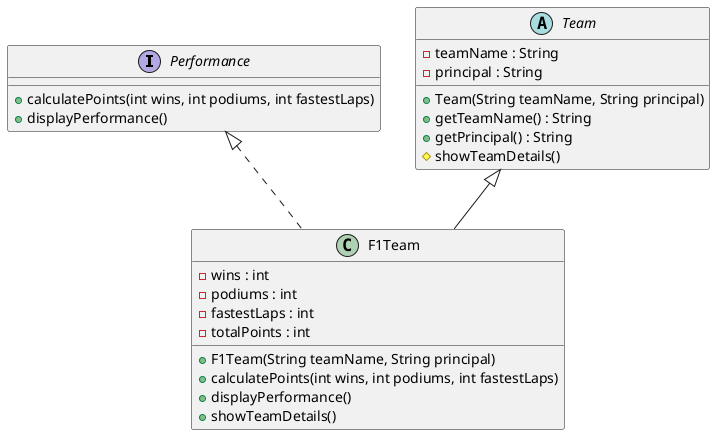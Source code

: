 // PlantUML Diagram
// Save the below code as a .puml file and render it using a PlantUML viewer
/**
@startuml

interface Performance {
    + calculatePoints(int wins, int podiums, int fastestLaps)
    + displayPerformance()
}

abstract class Team {
    - teamName : String
    - principal : String
    + Team(String teamName, String principal)
    + getTeamName() : String
    + getPrincipal() : String
    # showTeamDetails()
}

class F1Team {
    - wins : int
    - podiums : int
    - fastestLaps : int
    - totalPoints : int
    + F1Team(String teamName, String principal)
    + calculatePoints(int wins, int podiums, int fastestLaps)
    + displayPerformance()
    + showTeamDetails()
}

Team <|-- F1Team
Performance <|.. F1Team

@enduml
*/